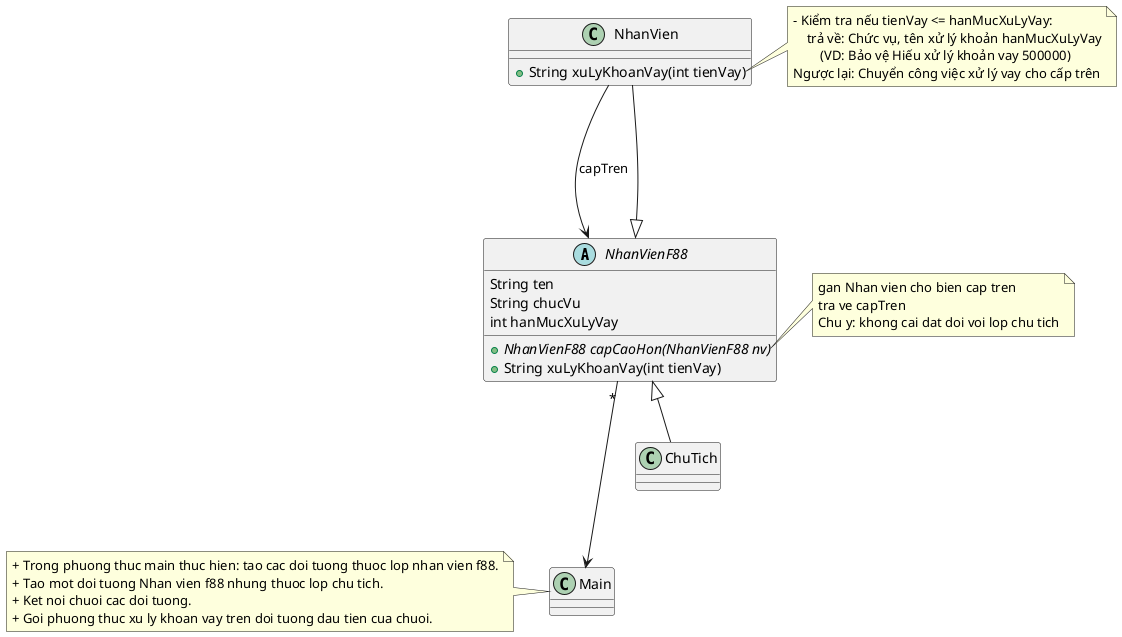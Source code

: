 @startuml
'https://plantuml.com/class-diagram

abstract class NhanVienF88
class ChuTich
class NhanVien
NhanVienF88 <|-- ChuTich
NhanVienF88 <|-- NhanVien
NhanVien ---> NhanVienF88: capTren
NhanVienF88 "*"--->Main

abstract class NhanVienF88{
    String ten
    String chucVu
    int hanMucXuLyVay
    + {abstract} NhanVienF88 capCaoHon(NhanVienF88 nv)
    + String xuLyKhoanVay(int tienVay)
}
class NhanVien{
    + String xuLyKhoanVay(int tienVay)
}
note right of NhanVien::xuLyKhoanVay
    - Kiểm tra nếu tienVay <= hanMucXuLyVay:
        trả về: Chức vụ, tên xử lý khoản hanMucXuLyVay
            (VD: Bảo vệ Hiếu xử lý khoản vay 500000)
    Ngược lại: Chuyển công việc xử lý vay cho cấp trên
end note
note right of NhanVienF88::capCaoHon
    gan Nhan vien cho bien cap tren
    tra ve capTren
    Chu y: khong cai dat doi voi lop chu tich
end note
note left of Main
+ Trong phuong thuc main thuc hien: tao cac doi tuong thuoc lop nhan vien f88.
+ Tao mot doi tuong Nhan vien f88 nhung thuoc lop chu tich.
+ Ket noi chuoi cac doi tuong.
+ Goi phuong thuc xu ly khoan vay tren doi tuong dau tien cua chuoi.
end note
@enduml